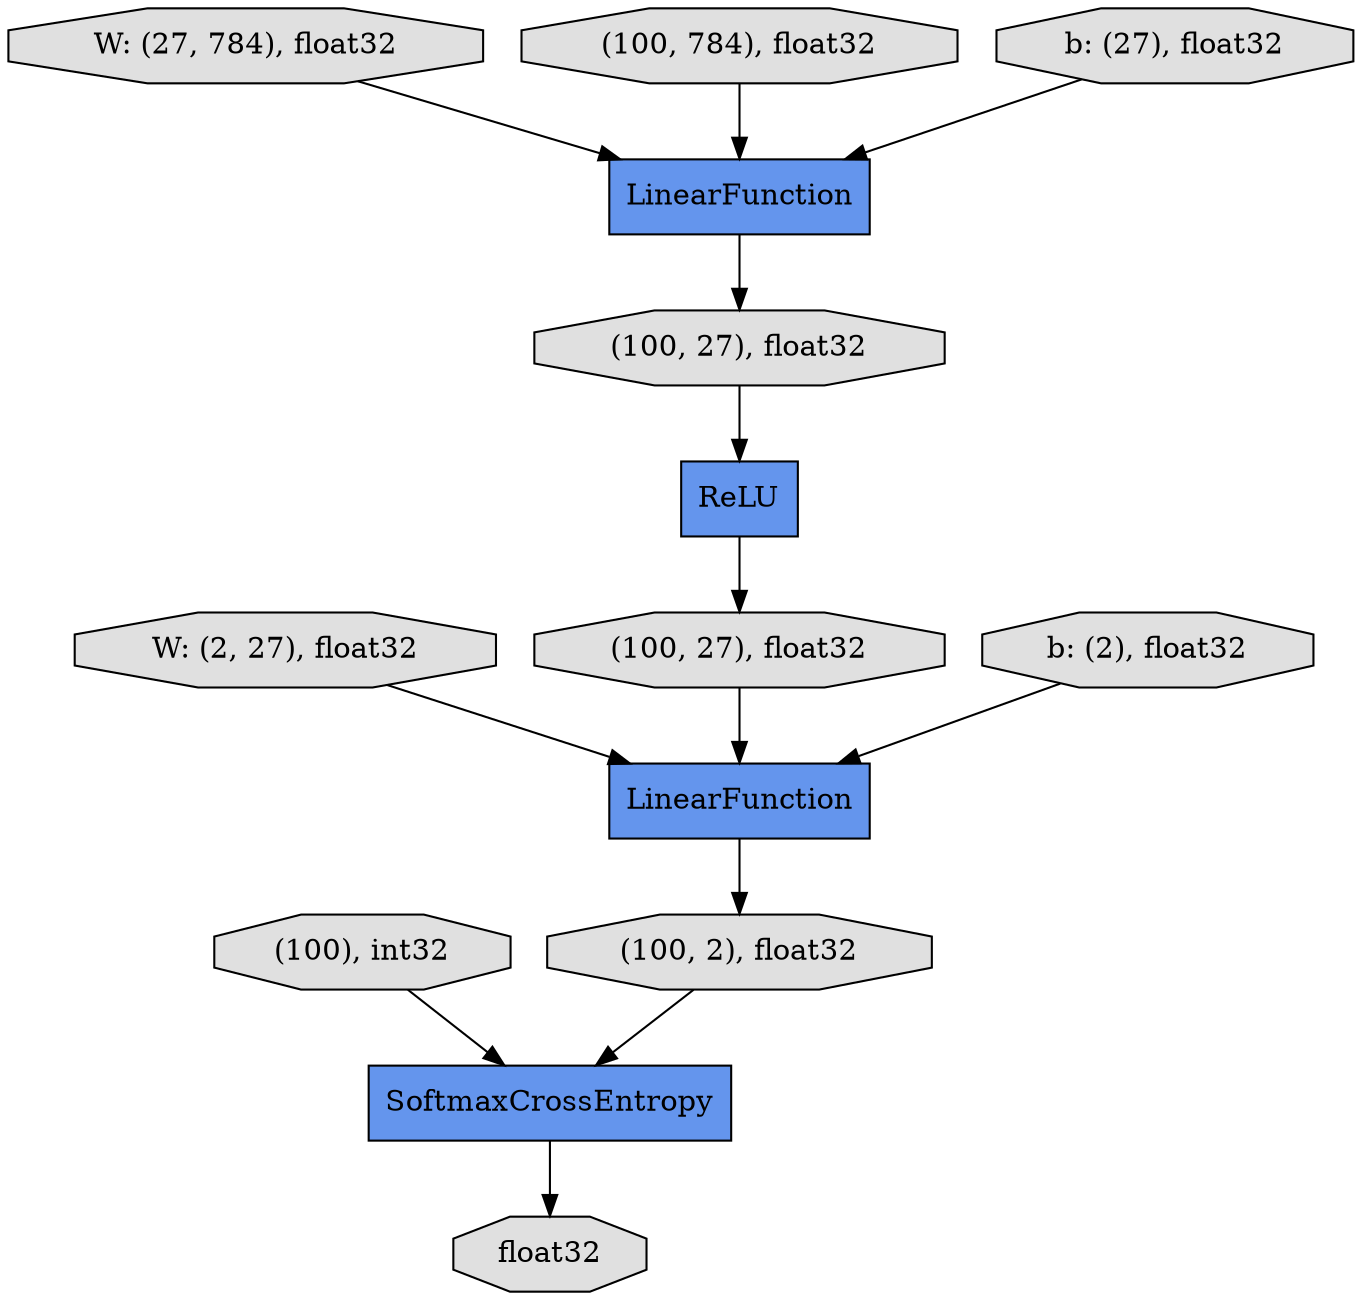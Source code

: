 digraph graphname{rankdir=TB;139865003996160 [label="LinearFunction",shape="record",fillcolor="#6495ED",style="filled"];139865004020736 [label="W: (2, 27), float32",shape="octagon",fillcolor="#E0E0E0",style="filled"];139865003995264 [label="(100), int32",shape="octagon",fillcolor="#E0E0E0",style="filled"];139865003996328 [label="(100, 27), float32",shape="octagon",fillcolor="#E0E0E0",style="filled"];139865003995320 [label="float32",shape="octagon",fillcolor="#E0E0E0",style="filled"];139865003995824 [label="LinearFunction",shape="record",fillcolor="#6495ED",style="filled"];139866539838152 [label="W: (27, 784), float32",shape="octagon",fillcolor="#E0E0E0",style="filled"];139865003996384 [label="(100, 784), float32",shape="octagon",fillcolor="#E0E0E0",style="filled"];139865004020456 [label="b: (27), float32",shape="octagon",fillcolor="#E0E0E0",style="filled"];139865003995936 [label="SoftmaxCrossEntropy",shape="record",fillcolor="#6495ED",style="filled"];139865004021072 [label="b: (2), float32",shape="octagon",fillcolor="#E0E0E0",style="filled"];139865003995544 [label="(100, 27), float32",shape="octagon",fillcolor="#E0E0E0",style="filled"];139865003996552 [label="(100, 2), float32",shape="octagon",fillcolor="#E0E0E0",style="filled"];139865003996048 [label="ReLU",shape="record",fillcolor="#6495ED",style="filled"];139865003996048 -> 139865003996328;139865003996384 -> 139865003995824;139865004020456 -> 139865003995824;139865004020736 -> 139865003996160;139865003996552 -> 139865003995936;139865004021072 -> 139865003996160;139865003996160 -> 139865003996552;139865003995544 -> 139865003996048;139865003995264 -> 139865003995936;139866539838152 -> 139865003995824;139865003996328 -> 139865003996160;139865003995824 -> 139865003995544;139865003995936 -> 139865003995320;}